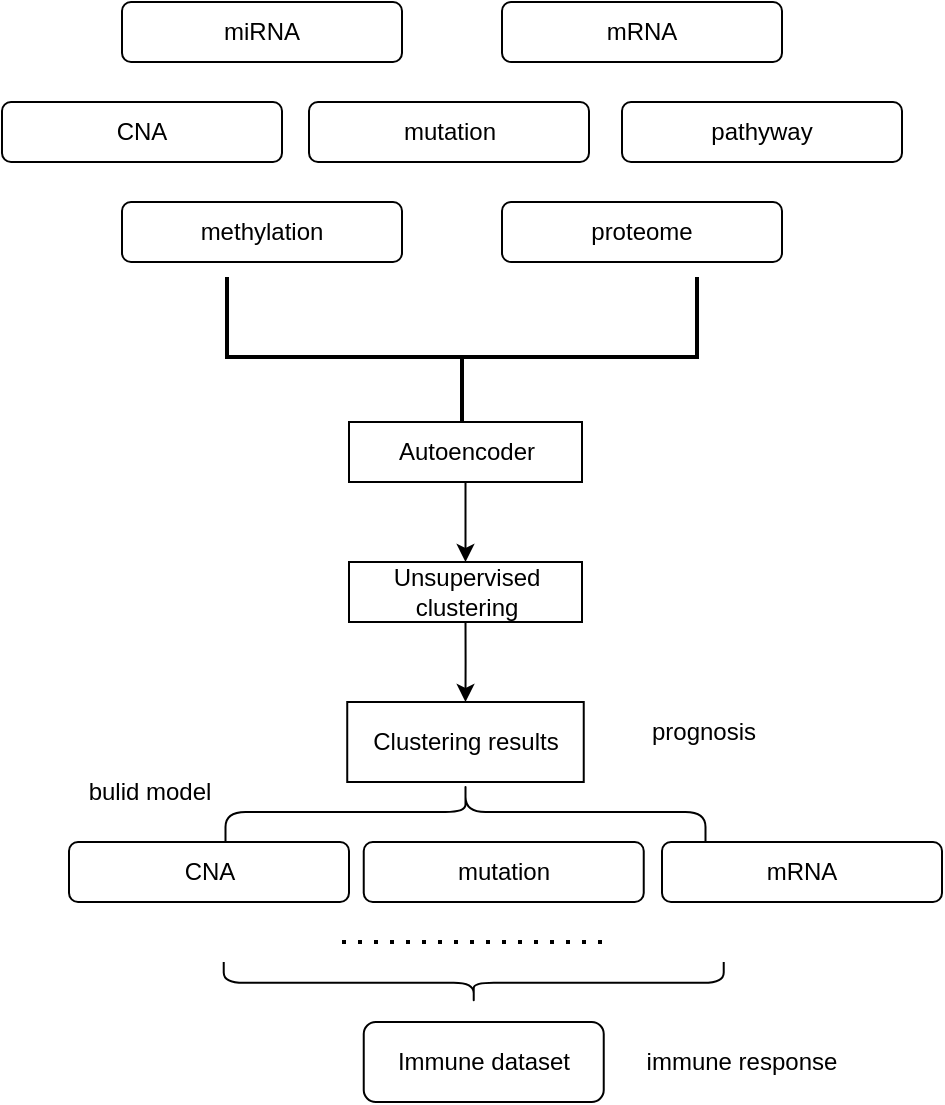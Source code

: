 <mxfile version="20.2.0" type="github">
  <diagram id="ijRqrtXr-WgqbJFnjIY2" name="第 1 页">
    <mxGraphModel dx="1102" dy="572" grid="1" gridSize="10" guides="1" tooltips="1" connect="1" arrows="1" fold="1" page="1" pageScale="1" pageWidth="827" pageHeight="1169" math="0" shadow="0">
      <root>
        <mxCell id="0" />
        <mxCell id="1" parent="0" />
        <mxCell id="qKOhyIc6geSTypuf5OM2-1" value="miRNA" style="rounded=1;whiteSpace=wrap;html=1;" vertex="1" parent="1">
          <mxGeometry x="250" y="20" width="140" height="30" as="geometry" />
        </mxCell>
        <mxCell id="qKOhyIc6geSTypuf5OM2-2" value="CNA" style="rounded=1;whiteSpace=wrap;html=1;" vertex="1" parent="1">
          <mxGeometry x="190" y="70" width="140" height="30" as="geometry" />
        </mxCell>
        <mxCell id="qKOhyIc6geSTypuf5OM2-3" value="mutation" style="rounded=1;whiteSpace=wrap;html=1;" vertex="1" parent="1">
          <mxGeometry x="343.5" y="70" width="140" height="30" as="geometry" />
        </mxCell>
        <mxCell id="qKOhyIc6geSTypuf5OM2-5" value="pathyway" style="rounded=1;whiteSpace=wrap;html=1;" vertex="1" parent="1">
          <mxGeometry x="500" y="70" width="140" height="30" as="geometry" />
        </mxCell>
        <mxCell id="qKOhyIc6geSTypuf5OM2-6" value="mRNA" style="rounded=1;whiteSpace=wrap;html=1;" vertex="1" parent="1">
          <mxGeometry x="440" y="20" width="140" height="30" as="geometry" />
        </mxCell>
        <mxCell id="qKOhyIc6geSTypuf5OM2-7" value="methylation" style="rounded=1;whiteSpace=wrap;html=1;" vertex="1" parent="1">
          <mxGeometry x="250" y="120" width="140" height="30" as="geometry" />
        </mxCell>
        <mxCell id="qKOhyIc6geSTypuf5OM2-8" value="proteome" style="rounded=1;whiteSpace=wrap;html=1;" vertex="1" parent="1">
          <mxGeometry x="440" y="120" width="140" height="30" as="geometry" />
        </mxCell>
        <mxCell id="qKOhyIc6geSTypuf5OM2-9" value="" style="strokeWidth=2;html=1;shape=mxgraph.flowchart.annotation_2;align=left;labelPosition=right;pointerEvents=1;rotation=-90;" vertex="1" parent="1">
          <mxGeometry x="380" y="80" width="80" height="235" as="geometry" />
        </mxCell>
        <mxCell id="qKOhyIc6geSTypuf5OM2-27" style="edgeStyle=orthogonalEdgeStyle;rounded=0;orthogonalLoop=1;jettySize=auto;html=1;exitX=0.5;exitY=1;exitDx=0;exitDy=0;entryX=0.5;entryY=0;entryDx=0;entryDy=0;" edge="1" parent="1" source="qKOhyIc6geSTypuf5OM2-11" target="qKOhyIc6geSTypuf5OM2-12">
          <mxGeometry relative="1" as="geometry" />
        </mxCell>
        <mxCell id="qKOhyIc6geSTypuf5OM2-11" value="Autoencoder" style="rounded=0;whiteSpace=wrap;html=1;" vertex="1" parent="1">
          <mxGeometry x="363.5" y="230" width="116.5" height="30" as="geometry" />
        </mxCell>
        <mxCell id="qKOhyIc6geSTypuf5OM2-28" style="edgeStyle=orthogonalEdgeStyle;rounded=0;orthogonalLoop=1;jettySize=auto;html=1;exitX=0.5;exitY=1;exitDx=0;exitDy=0;entryX=0.5;entryY=0;entryDx=0;entryDy=0;" edge="1" parent="1" source="qKOhyIc6geSTypuf5OM2-12" target="qKOhyIc6geSTypuf5OM2-22">
          <mxGeometry relative="1" as="geometry" />
        </mxCell>
        <mxCell id="qKOhyIc6geSTypuf5OM2-12" value="Unsupervised clustering" style="rounded=0;whiteSpace=wrap;html=1;" vertex="1" parent="1">
          <mxGeometry x="363.5" y="300" width="116.5" height="30" as="geometry" />
        </mxCell>
        <mxCell id="qKOhyIc6geSTypuf5OM2-14" value="" style="shape=curlyBracket;whiteSpace=wrap;html=1;rounded=1;direction=south;" vertex="1" parent="1">
          <mxGeometry x="301.75" y="410" width="240" height="30" as="geometry" />
        </mxCell>
        <mxCell id="qKOhyIc6geSTypuf5OM2-16" value="prognosis" style="text;html=1;strokeColor=none;fillColor=none;align=center;verticalAlign=middle;whiteSpace=wrap;rounded=0;" vertex="1" parent="1">
          <mxGeometry x="510.87" y="370" width="60" height="30" as="geometry" />
        </mxCell>
        <mxCell id="qKOhyIc6geSTypuf5OM2-18" value="immune response" style="text;html=1;strokeColor=none;fillColor=none;align=center;verticalAlign=middle;whiteSpace=wrap;rounded=0;" vertex="1" parent="1">
          <mxGeometry x="500" y="535" width="120" height="30" as="geometry" />
        </mxCell>
        <mxCell id="qKOhyIc6geSTypuf5OM2-22" value="Clustering results" style="rounded=0;whiteSpace=wrap;html=1;" vertex="1" parent="1">
          <mxGeometry x="362.62" y="370" width="118.25" height="40" as="geometry" />
        </mxCell>
        <mxCell id="qKOhyIc6geSTypuf5OM2-24" value="bulid model" style="text;html=1;strokeColor=none;fillColor=none;align=center;verticalAlign=middle;whiteSpace=wrap;rounded=0;" vertex="1" parent="1">
          <mxGeometry x="223.5" y="400" width="80" height="30" as="geometry" />
        </mxCell>
        <mxCell id="qKOhyIc6geSTypuf5OM2-26" value="Immune dataset" style="rounded=1;whiteSpace=wrap;html=1;" vertex="1" parent="1">
          <mxGeometry x="370.87" y="530" width="120" height="40" as="geometry" />
        </mxCell>
        <mxCell id="qKOhyIc6geSTypuf5OM2-30" value="CNA" style="rounded=1;whiteSpace=wrap;html=1;" vertex="1" parent="1">
          <mxGeometry x="223.5" y="440" width="140" height="30" as="geometry" />
        </mxCell>
        <mxCell id="qKOhyIc6geSTypuf5OM2-31" value="mutation" style="rounded=1;whiteSpace=wrap;html=1;" vertex="1" parent="1">
          <mxGeometry x="370.87" y="440" width="140" height="30" as="geometry" />
        </mxCell>
        <mxCell id="qKOhyIc6geSTypuf5OM2-32" value="mRNA" style="rounded=1;whiteSpace=wrap;html=1;" vertex="1" parent="1">
          <mxGeometry x="520" y="440" width="140" height="30" as="geometry" />
        </mxCell>
        <mxCell id="qKOhyIc6geSTypuf5OM2-33" value="" style="endArrow=none;dashed=1;html=1;dashPattern=1 3;strokeWidth=2;rounded=0;" edge="1" parent="1">
          <mxGeometry width="50" height="50" relative="1" as="geometry">
            <mxPoint x="360" y="490" as="sourcePoint" />
            <mxPoint x="490" y="490" as="targetPoint" />
            <Array as="points">
              <mxPoint x="430" y="490" />
            </Array>
          </mxGeometry>
        </mxCell>
        <mxCell id="qKOhyIc6geSTypuf5OM2-34" value="" style="shape=curlyBracket;whiteSpace=wrap;html=1;rounded=1;rotation=-90;" vertex="1" parent="1">
          <mxGeometry x="415.43" y="385.43" width="20.87" height="250" as="geometry" />
        </mxCell>
      </root>
    </mxGraphModel>
  </diagram>
</mxfile>
